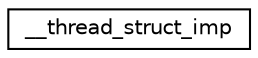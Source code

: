 digraph "Graphical Class Hierarchy"
{
  edge [fontname="Helvetica",fontsize="10",labelfontname="Helvetica",labelfontsize="10"];
  node [fontname="Helvetica",fontsize="10",shape=record];
  rankdir="LR";
  Node0 [label="__thread_struct_imp",height=0.2,width=0.4,color="black", fillcolor="white", style="filled",URL="$class____thread__struct__imp.html"];
}
